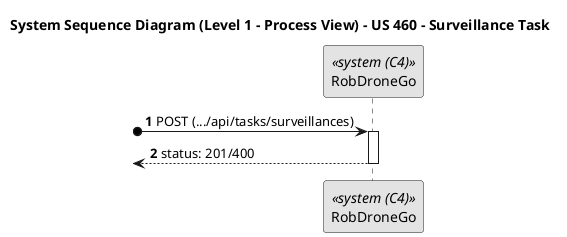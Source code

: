 @startuml
skinparam monochrome true
skinparam packageStyle rectangle
skinparam shadowing false

title System Sequence Diagram (Level 1 - Process View) - US 460 - Surveillance Task
autonumber

participant "RobDroneGo" as Sistema <<system (C4)>>

?o-> Sistema : POST (.../api/tasks/surveillances)
activate Sistema
    <-- Sistema : status: 201/400
deactivate Sistema

@enduml
